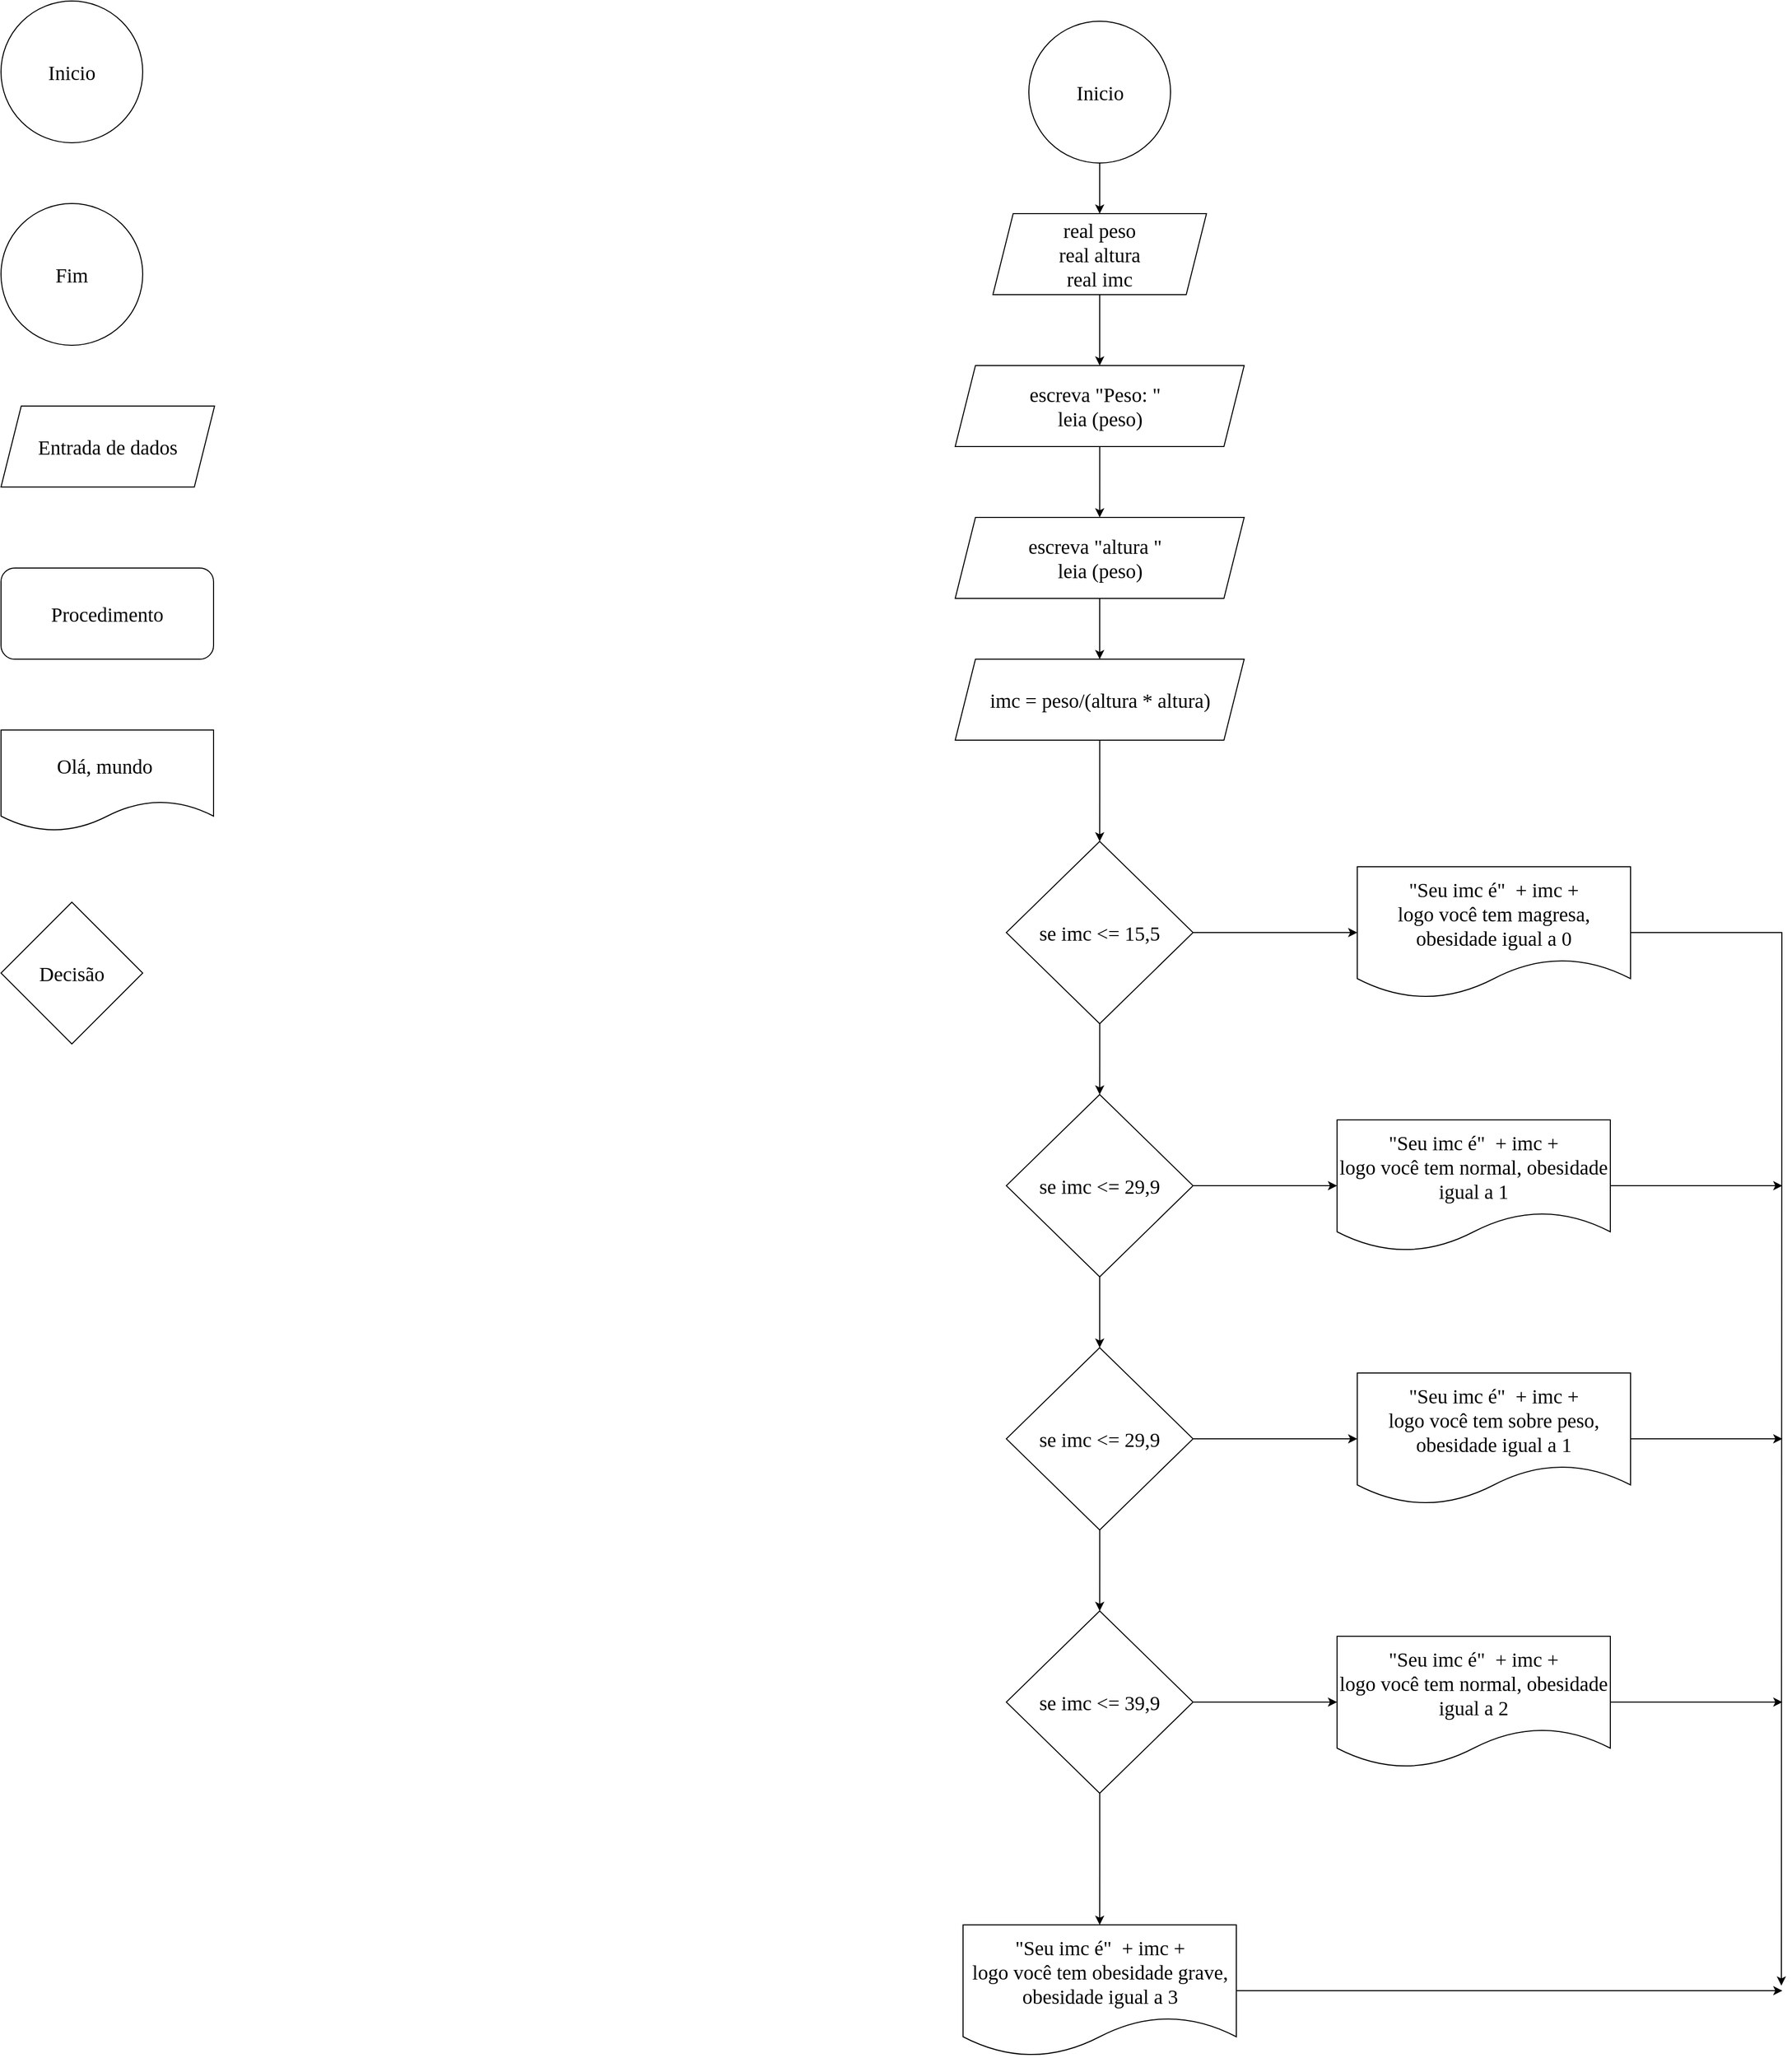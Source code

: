 <mxfile version="24.7.17">
  <diagram name="Página-1" id="Szf6tu0fgW7kbvVXYHpb">
    <mxGraphModel dx="2289" dy="1260" grid="1" gridSize="10" guides="1" tooltips="1" connect="1" arrows="1" fold="1" page="1" pageScale="1" pageWidth="827" pageHeight="1169" math="0" shadow="0">
      <root>
        <mxCell id="0" />
        <mxCell id="1" parent="0" />
        <mxCell id="SEY4O299X5F5Scpz_E97-1" value="Inicio" style="ellipse;whiteSpace=wrap;html=1;aspect=fixed;fontSize=20;fontFamily=Times New Roman;" parent="1" vertex="1">
          <mxGeometry width="140" height="140" as="geometry" />
        </mxCell>
        <mxCell id="SEY4O299X5F5Scpz_E97-3" value="Entrada de dados" style="shape=parallelogram;perimeter=parallelogramPerimeter;whiteSpace=wrap;html=1;fixedSize=1;fontSize=20;fontFamily=Times New Roman;" parent="1" vertex="1">
          <mxGeometry y="400" width="211" height="80" as="geometry" />
        </mxCell>
        <mxCell id="SEY4O299X5F5Scpz_E97-4" value="Procedimento" style="rounded=1;whiteSpace=wrap;html=1;fontSize=20;fontFamily=Times New Roman;" parent="1" vertex="1">
          <mxGeometry y="560" width="210" height="90" as="geometry" />
        </mxCell>
        <mxCell id="SEY4O299X5F5Scpz_E97-5" value="Decisão" style="rhombus;whiteSpace=wrap;html=1;fontSize=20;fontFamily=Times New Roman;" parent="1" vertex="1">
          <mxGeometry y="890" width="140" height="140" as="geometry" />
        </mxCell>
        <mxCell id="A7TPZva7InNOKU6XTnLt-6" value="&lt;div&gt;&lt;br&gt;&lt;/div&gt;Fim&lt;div style=&quot;font-size: 20px;&quot;&gt;&lt;br style=&quot;font-size: 20px;&quot;&gt;&lt;/div&gt;" style="ellipse;whiteSpace=wrap;html=1;aspect=fixed;fontSize=20;fontFamily=Times New Roman;" parent="1" vertex="1">
          <mxGeometry y="200" width="140" height="140" as="geometry" />
        </mxCell>
        <mxCell id="A7TPZva7InNOKU6XTnLt-7" value="Olá, mundo&amp;nbsp;" style="shape=document;whiteSpace=wrap;html=1;boundedLbl=1;fontSize=20;fontFamily=Times New Roman;" parent="1" vertex="1">
          <mxGeometry y="720" width="210" height="100" as="geometry" />
        </mxCell>
        <mxCell id="xo3RB5eLI5g8tA8pHnUN-14" style="edgeStyle=orthogonalEdgeStyle;rounded=0;orthogonalLoop=1;jettySize=auto;html=1;entryX=0.5;entryY=0;entryDx=0;entryDy=0;" edge="1" parent="1" source="xo3RB5eLI5g8tA8pHnUN-1" target="xo3RB5eLI5g8tA8pHnUN-2">
          <mxGeometry relative="1" as="geometry" />
        </mxCell>
        <mxCell id="xo3RB5eLI5g8tA8pHnUN-1" value="Inicio" style="ellipse;whiteSpace=wrap;html=1;aspect=fixed;fontSize=20;fontFamily=Times New Roman;" vertex="1" parent="1">
          <mxGeometry x="1015.5" y="20" width="140" height="140" as="geometry" />
        </mxCell>
        <mxCell id="xo3RB5eLI5g8tA8pHnUN-11" style="edgeStyle=orthogonalEdgeStyle;rounded=0;orthogonalLoop=1;jettySize=auto;html=1;entryX=0.5;entryY=0;entryDx=0;entryDy=0;" edge="1" parent="1" source="xo3RB5eLI5g8tA8pHnUN-2" target="xo3RB5eLI5g8tA8pHnUN-3">
          <mxGeometry relative="1" as="geometry" />
        </mxCell>
        <mxCell id="xo3RB5eLI5g8tA8pHnUN-2" value="real peso&lt;div&gt;real altura&lt;/div&gt;&lt;div&gt;real imc&lt;/div&gt;" style="shape=parallelogram;perimeter=parallelogramPerimeter;whiteSpace=wrap;html=1;fixedSize=1;fontSize=20;fontFamily=Times New Roman;" vertex="1" parent="1">
          <mxGeometry x="980" y="210" width="211" height="80" as="geometry" />
        </mxCell>
        <mxCell id="xo3RB5eLI5g8tA8pHnUN-12" style="edgeStyle=orthogonalEdgeStyle;rounded=0;orthogonalLoop=1;jettySize=auto;html=1;entryX=0.5;entryY=0;entryDx=0;entryDy=0;" edge="1" parent="1" source="xo3RB5eLI5g8tA8pHnUN-3" target="xo3RB5eLI5g8tA8pHnUN-4">
          <mxGeometry relative="1" as="geometry" />
        </mxCell>
        <mxCell id="xo3RB5eLI5g8tA8pHnUN-3" value="escreva &quot;Peso: &quot;&amp;nbsp;&amp;nbsp;&lt;div&gt;leia (peso)&lt;/div&gt;" style="shape=parallelogram;perimeter=parallelogramPerimeter;whiteSpace=wrap;html=1;fixedSize=1;fontSize=20;fontFamily=Times New Roman;" vertex="1" parent="1">
          <mxGeometry x="942.75" y="360" width="285.5" height="80" as="geometry" />
        </mxCell>
        <mxCell id="xo3RB5eLI5g8tA8pHnUN-19" style="edgeStyle=orthogonalEdgeStyle;rounded=0;orthogonalLoop=1;jettySize=auto;html=1;" edge="1" parent="1" source="xo3RB5eLI5g8tA8pHnUN-4" target="xo3RB5eLI5g8tA8pHnUN-5">
          <mxGeometry relative="1" as="geometry" />
        </mxCell>
        <mxCell id="xo3RB5eLI5g8tA8pHnUN-4" value="escreva &quot;altura &quot;&amp;nbsp;&amp;nbsp;&lt;div&gt;leia (peso)&lt;/div&gt;" style="shape=parallelogram;perimeter=parallelogramPerimeter;whiteSpace=wrap;html=1;fixedSize=1;fontSize=20;fontFamily=Times New Roman;" vertex="1" parent="1">
          <mxGeometry x="942.75" y="510" width="285.5" height="80" as="geometry" />
        </mxCell>
        <mxCell id="xo3RB5eLI5g8tA8pHnUN-20" style="edgeStyle=orthogonalEdgeStyle;rounded=0;orthogonalLoop=1;jettySize=auto;html=1;entryX=0.5;entryY=0;entryDx=0;entryDy=0;" edge="1" parent="1" source="xo3RB5eLI5g8tA8pHnUN-5" target="xo3RB5eLI5g8tA8pHnUN-6">
          <mxGeometry relative="1" as="geometry" />
        </mxCell>
        <mxCell id="xo3RB5eLI5g8tA8pHnUN-5" value="imc = peso/(altura * altura)" style="shape=parallelogram;perimeter=parallelogramPerimeter;whiteSpace=wrap;html=1;fixedSize=1;fontSize=20;fontFamily=Times New Roman;" vertex="1" parent="1">
          <mxGeometry x="942.75" y="650" width="285.5" height="80" as="geometry" />
        </mxCell>
        <mxCell id="xo3RB5eLI5g8tA8pHnUN-21" style="edgeStyle=orthogonalEdgeStyle;rounded=0;orthogonalLoop=1;jettySize=auto;html=1;entryX=0.5;entryY=0;entryDx=0;entryDy=0;" edge="1" parent="1" source="xo3RB5eLI5g8tA8pHnUN-6" target="xo3RB5eLI5g8tA8pHnUN-17">
          <mxGeometry relative="1" as="geometry" />
        </mxCell>
        <mxCell id="xo3RB5eLI5g8tA8pHnUN-26" style="edgeStyle=orthogonalEdgeStyle;rounded=0;orthogonalLoop=1;jettySize=auto;html=1;entryX=0;entryY=0.5;entryDx=0;entryDy=0;" edge="1" parent="1" source="xo3RB5eLI5g8tA8pHnUN-6" target="xo3RB5eLI5g8tA8pHnUN-7">
          <mxGeometry relative="1" as="geometry" />
        </mxCell>
        <mxCell id="xo3RB5eLI5g8tA8pHnUN-6" value="se imc &amp;lt;= 15,5" style="rhombus;whiteSpace=wrap;html=1;fontSize=20;fontFamily=Times New Roman;" vertex="1" parent="1">
          <mxGeometry x="993.25" y="830" width="184.5" height="180" as="geometry" />
        </mxCell>
        <mxCell id="xo3RB5eLI5g8tA8pHnUN-30" style="edgeStyle=orthogonalEdgeStyle;rounded=0;orthogonalLoop=1;jettySize=auto;html=1;" edge="1" parent="1" source="xo3RB5eLI5g8tA8pHnUN-7">
          <mxGeometry relative="1" as="geometry">
            <mxPoint x="1759" y="1960" as="targetPoint" />
          </mxGeometry>
        </mxCell>
        <mxCell id="xo3RB5eLI5g8tA8pHnUN-7" value="&quot;Seu imc é&quot;&amp;nbsp; + imc +&lt;div&gt;logo você tem magresa, obesidade igual a 0&lt;/div&gt;" style="shape=document;whiteSpace=wrap;html=1;boundedLbl=1;fontSize=20;fontFamily=Times New Roman;" vertex="1" parent="1">
          <mxGeometry x="1340" y="855" width="270" height="130" as="geometry" />
        </mxCell>
        <mxCell id="xo3RB5eLI5g8tA8pHnUN-23" style="edgeStyle=orthogonalEdgeStyle;rounded=0;orthogonalLoop=1;jettySize=auto;html=1;entryX=0.5;entryY=0;entryDx=0;entryDy=0;" edge="1" parent="1" source="xo3RB5eLI5g8tA8pHnUN-8" target="xo3RB5eLI5g8tA8pHnUN-10">
          <mxGeometry relative="1" as="geometry" />
        </mxCell>
        <mxCell id="xo3RB5eLI5g8tA8pHnUN-28" style="edgeStyle=orthogonalEdgeStyle;rounded=0;orthogonalLoop=1;jettySize=auto;html=1;entryX=0;entryY=0.5;entryDx=0;entryDy=0;" edge="1" parent="1" source="xo3RB5eLI5g8tA8pHnUN-8" target="xo3RB5eLI5g8tA8pHnUN-9">
          <mxGeometry relative="1" as="geometry" />
        </mxCell>
        <mxCell id="xo3RB5eLI5g8tA8pHnUN-8" value="se imc &amp;lt;= 29,9" style="rhombus;whiteSpace=wrap;html=1;fontSize=20;fontFamily=Times New Roman;" vertex="1" parent="1">
          <mxGeometry x="993.25" y="1330" width="184.5" height="180" as="geometry" />
        </mxCell>
        <mxCell id="xo3RB5eLI5g8tA8pHnUN-33" style="edgeStyle=orthogonalEdgeStyle;rounded=0;orthogonalLoop=1;jettySize=auto;html=1;" edge="1" parent="1" source="xo3RB5eLI5g8tA8pHnUN-9">
          <mxGeometry relative="1" as="geometry">
            <mxPoint x="1760" y="1420" as="targetPoint" />
          </mxGeometry>
        </mxCell>
        <mxCell id="xo3RB5eLI5g8tA8pHnUN-9" value="&quot;Seu imc é&quot;&amp;nbsp; + imc +&lt;div&gt;logo você tem sobre peso, obesidade igual a 1&lt;/div&gt;" style="shape=document;whiteSpace=wrap;html=1;boundedLbl=1;fontSize=20;fontFamily=Times New Roman;" vertex="1" parent="1">
          <mxGeometry x="1340" y="1355" width="270" height="130" as="geometry" />
        </mxCell>
        <mxCell id="xo3RB5eLI5g8tA8pHnUN-24" style="edgeStyle=orthogonalEdgeStyle;rounded=0;orthogonalLoop=1;jettySize=auto;html=1;entryX=0.5;entryY=0;entryDx=0;entryDy=0;" edge="1" parent="1" source="xo3RB5eLI5g8tA8pHnUN-10" target="xo3RB5eLI5g8tA8pHnUN-16">
          <mxGeometry relative="1" as="geometry" />
        </mxCell>
        <mxCell id="xo3RB5eLI5g8tA8pHnUN-29" style="edgeStyle=orthogonalEdgeStyle;rounded=0;orthogonalLoop=1;jettySize=auto;html=1;entryX=0;entryY=0.5;entryDx=0;entryDy=0;" edge="1" parent="1" source="xo3RB5eLI5g8tA8pHnUN-10" target="xo3RB5eLI5g8tA8pHnUN-15">
          <mxGeometry relative="1" as="geometry" />
        </mxCell>
        <mxCell id="xo3RB5eLI5g8tA8pHnUN-10" value="se imc &amp;lt;= 39,9" style="rhombus;whiteSpace=wrap;html=1;fontSize=20;fontFamily=Times New Roman;" vertex="1" parent="1">
          <mxGeometry x="993.25" y="1590" width="184.5" height="180" as="geometry" />
        </mxCell>
        <mxCell id="xo3RB5eLI5g8tA8pHnUN-34" style="edgeStyle=orthogonalEdgeStyle;rounded=0;orthogonalLoop=1;jettySize=auto;html=1;" edge="1" parent="1" source="xo3RB5eLI5g8tA8pHnUN-15">
          <mxGeometry relative="1" as="geometry">
            <mxPoint x="1760" y="1680" as="targetPoint" />
          </mxGeometry>
        </mxCell>
        <mxCell id="xo3RB5eLI5g8tA8pHnUN-15" value="&quot;Seu imc é&quot;&amp;nbsp; + imc +&lt;div&gt;logo você tem normal, obesidade igual a 2&lt;/div&gt;" style="shape=document;whiteSpace=wrap;html=1;boundedLbl=1;fontSize=20;fontFamily=Times New Roman;" vertex="1" parent="1">
          <mxGeometry x="1320" y="1615" width="270" height="130" as="geometry" />
        </mxCell>
        <mxCell id="xo3RB5eLI5g8tA8pHnUN-35" style="edgeStyle=orthogonalEdgeStyle;rounded=0;orthogonalLoop=1;jettySize=auto;html=1;" edge="1" parent="1" source="xo3RB5eLI5g8tA8pHnUN-16">
          <mxGeometry relative="1" as="geometry">
            <mxPoint x="1760" y="1965" as="targetPoint" />
          </mxGeometry>
        </mxCell>
        <mxCell id="xo3RB5eLI5g8tA8pHnUN-16" value="&quot;Seu imc é&quot;&amp;nbsp; + imc +&lt;div&gt;logo você tem obesidade grave, obesidade igual a 3&lt;/div&gt;" style="shape=document;whiteSpace=wrap;html=1;boundedLbl=1;fontSize=20;fontFamily=Times New Roman;" vertex="1" parent="1">
          <mxGeometry x="950.5" y="1900" width="270" height="130" as="geometry" />
        </mxCell>
        <mxCell id="xo3RB5eLI5g8tA8pHnUN-22" style="edgeStyle=orthogonalEdgeStyle;rounded=0;orthogonalLoop=1;jettySize=auto;html=1;" edge="1" parent="1" source="xo3RB5eLI5g8tA8pHnUN-17" target="xo3RB5eLI5g8tA8pHnUN-8">
          <mxGeometry relative="1" as="geometry" />
        </mxCell>
        <mxCell id="xo3RB5eLI5g8tA8pHnUN-27" style="edgeStyle=orthogonalEdgeStyle;rounded=0;orthogonalLoop=1;jettySize=auto;html=1;entryX=0;entryY=0.5;entryDx=0;entryDy=0;" edge="1" parent="1" source="xo3RB5eLI5g8tA8pHnUN-17" target="xo3RB5eLI5g8tA8pHnUN-18">
          <mxGeometry relative="1" as="geometry" />
        </mxCell>
        <mxCell id="xo3RB5eLI5g8tA8pHnUN-17" value="se imc &amp;lt;= 29,9" style="rhombus;whiteSpace=wrap;html=1;fontSize=20;fontFamily=Times New Roman;" vertex="1" parent="1">
          <mxGeometry x="993.25" y="1080" width="184.5" height="180" as="geometry" />
        </mxCell>
        <mxCell id="xo3RB5eLI5g8tA8pHnUN-32" style="edgeStyle=orthogonalEdgeStyle;rounded=0;orthogonalLoop=1;jettySize=auto;html=1;" edge="1" parent="1" source="xo3RB5eLI5g8tA8pHnUN-18">
          <mxGeometry relative="1" as="geometry">
            <mxPoint x="1760" y="1170" as="targetPoint" />
          </mxGeometry>
        </mxCell>
        <mxCell id="xo3RB5eLI5g8tA8pHnUN-18" value="&quot;Seu imc é&quot;&amp;nbsp; + imc +&lt;div&gt;logo você tem normal, obesidade igual a 1&lt;/div&gt;" style="shape=document;whiteSpace=wrap;html=1;boundedLbl=1;fontSize=20;fontFamily=Times New Roman;" vertex="1" parent="1">
          <mxGeometry x="1320" y="1105" width="270" height="130" as="geometry" />
        </mxCell>
      </root>
    </mxGraphModel>
  </diagram>
</mxfile>
